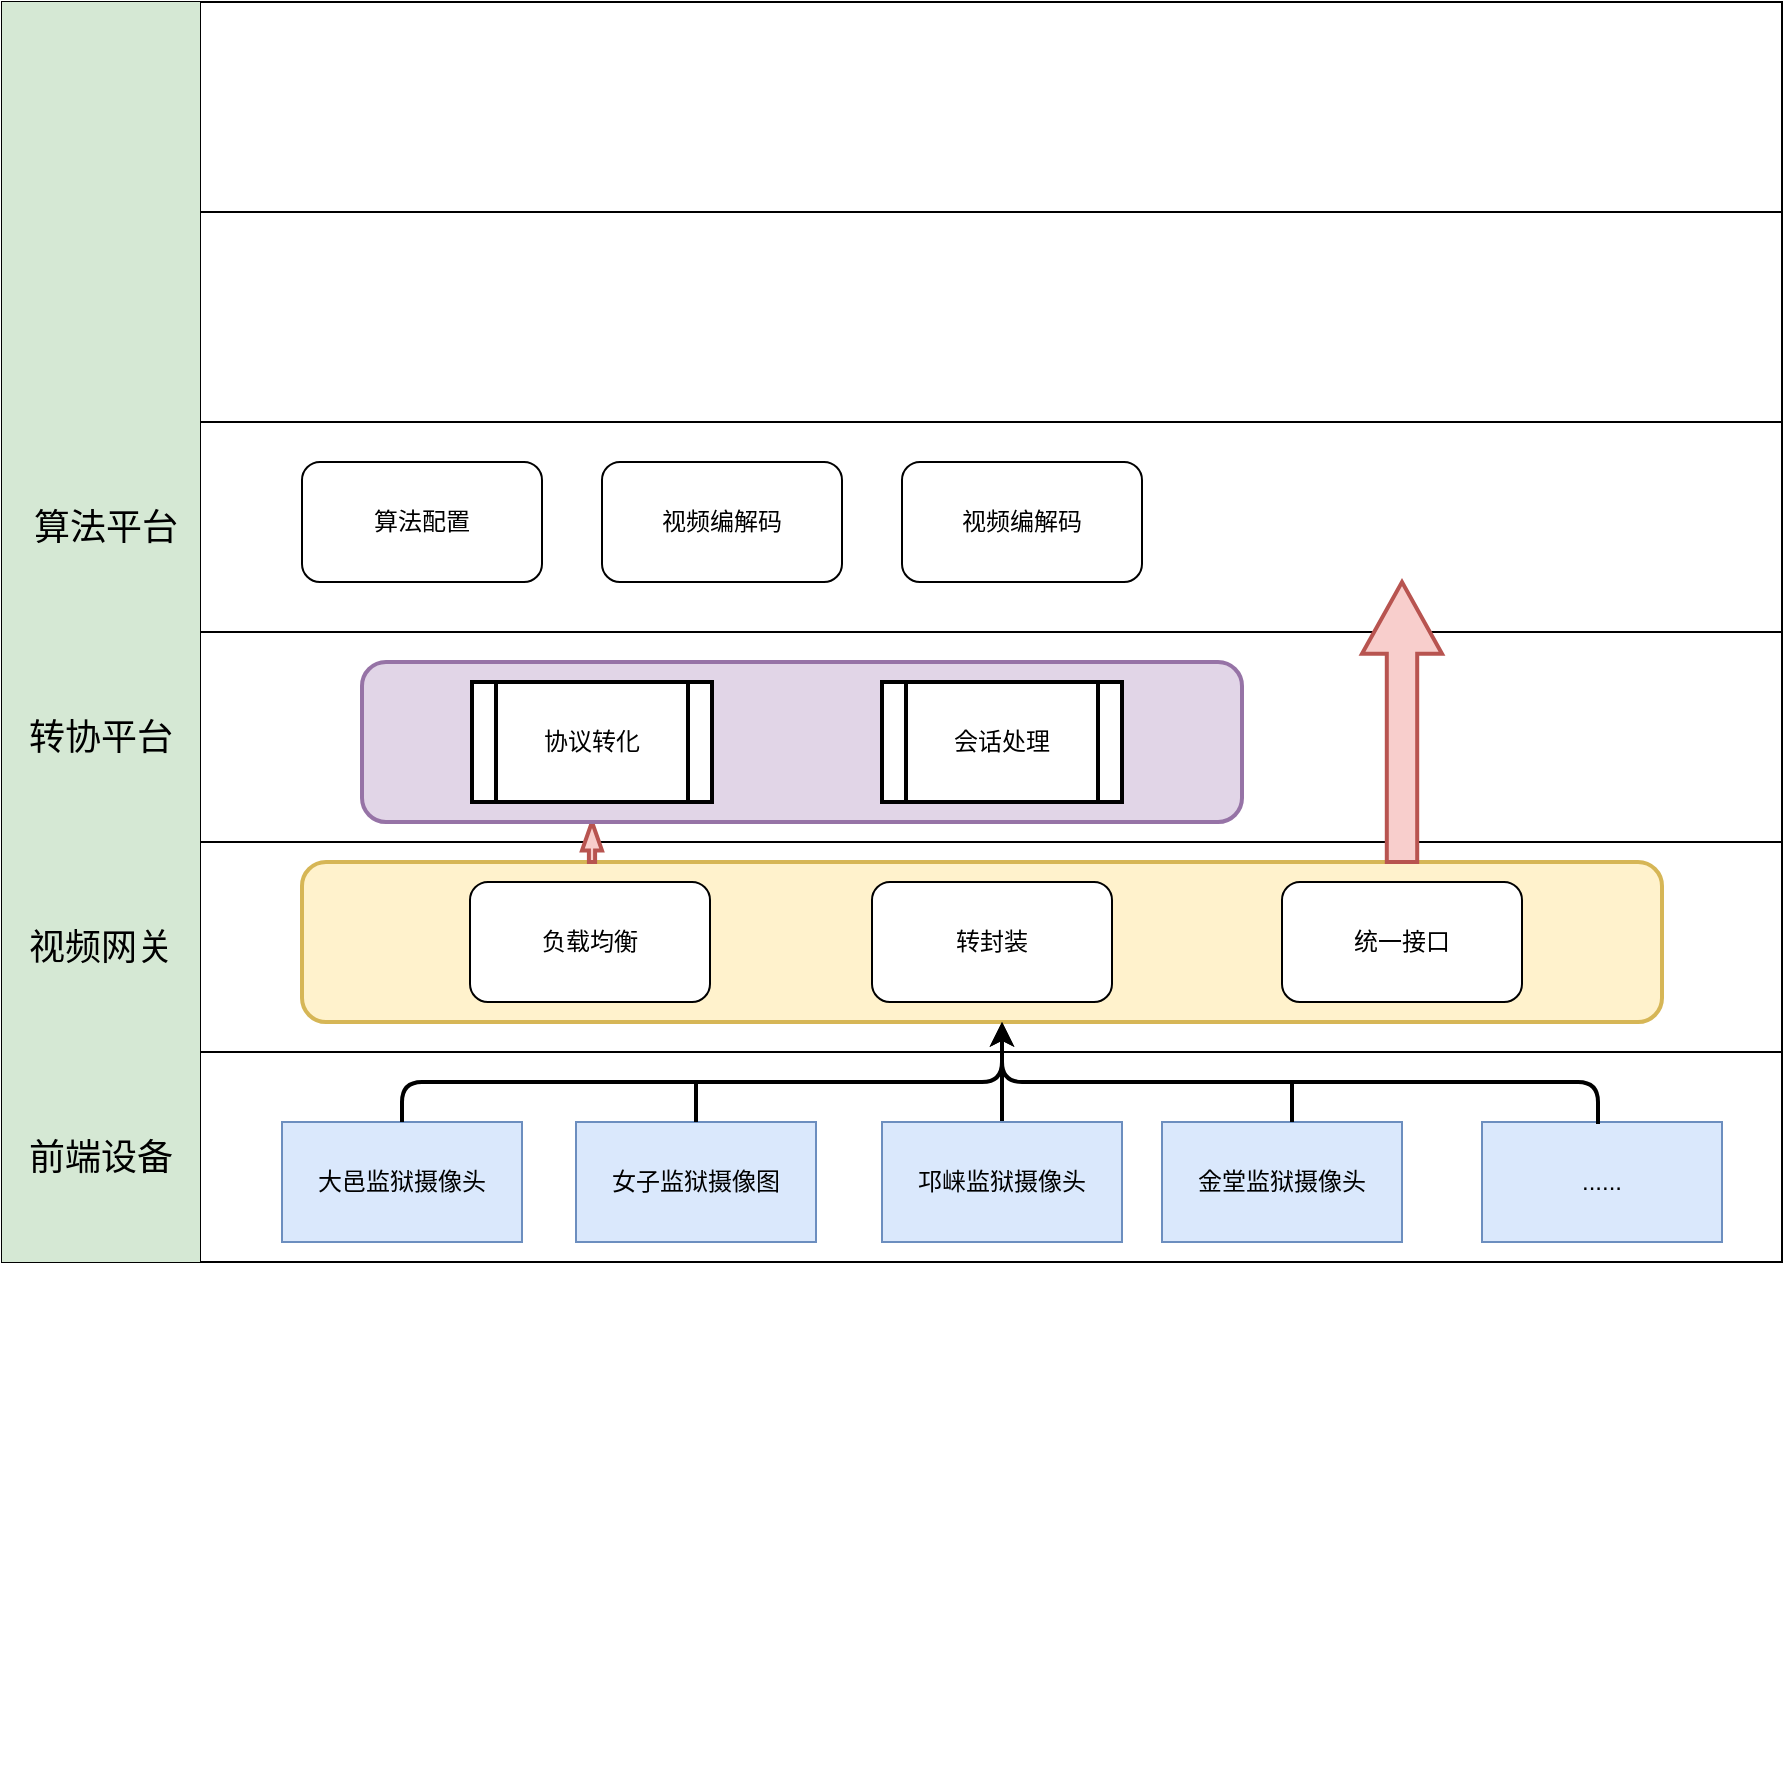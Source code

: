 <mxfile version="14.2.7" type="github">
  <diagram id="D-2z_8_pgRPWBL79dO9q" name="Page-1">
    <mxGraphModel dx="1678" dy="905" grid="1" gridSize="10" guides="1" tooltips="1" connect="1" arrows="1" fold="1" page="1" pageScale="1" pageWidth="827" pageHeight="1169" math="0" shadow="0">
      <root>
        <mxCell id="0" />
        <mxCell id="1" parent="0" />
        <mxCell id="4eO-JoHs9PXRpzJO3EP--6" value="" style="shape=table;html=1;whiteSpace=wrap;startSize=0;container=1;collapsible=0;childLayout=tableLayout;" vertex="1" parent="1">
          <mxGeometry x="60" y="70" width="890" height="630" as="geometry" />
        </mxCell>
        <mxCell id="4eO-JoHs9PXRpzJO3EP--7" value="" style="shape=partialRectangle;html=1;whiteSpace=wrap;collapsible=0;dropTarget=0;pointerEvents=0;top=0;left=0;bottom=0;right=0;points=[[0,0.5],[1,0.5]];portConstraint=eastwest;fillColor=none;sketch=0;" vertex="1" parent="4eO-JoHs9PXRpzJO3EP--6">
          <mxGeometry width="890" height="105" as="geometry" />
        </mxCell>
        <mxCell id="4eO-JoHs9PXRpzJO3EP--8" value="" style="shape=partialRectangle;html=1;whiteSpace=wrap;connectable=0;overflow=hidden;fillColor=#d5e8d4;top=0;left=0;bottom=0;right=0;strokeColor=#82b366;" vertex="1" parent="4eO-JoHs9PXRpzJO3EP--7">
          <mxGeometry width="99" height="105" as="geometry" />
        </mxCell>
        <mxCell id="4eO-JoHs9PXRpzJO3EP--9" value="" style="shape=partialRectangle;html=1;whiteSpace=wrap;connectable=0;overflow=hidden;fillColor=none;top=0;left=0;bottom=0;right=0;" vertex="1" parent="4eO-JoHs9PXRpzJO3EP--7">
          <mxGeometry x="99" width="791" height="105" as="geometry" />
        </mxCell>
        <mxCell id="4eO-JoHs9PXRpzJO3EP--10" value="" style="shape=partialRectangle;html=1;whiteSpace=wrap;collapsible=0;dropTarget=0;pointerEvents=0;fillColor=none;top=0;left=0;bottom=0;right=0;points=[[0,0.5],[1,0.5]];portConstraint=eastwest;" vertex="1" parent="4eO-JoHs9PXRpzJO3EP--6">
          <mxGeometry y="105" width="890" height="105" as="geometry" />
        </mxCell>
        <mxCell id="4eO-JoHs9PXRpzJO3EP--11" value="" style="shape=partialRectangle;html=1;whiteSpace=wrap;connectable=0;overflow=hidden;fillColor=#d5e8d4;top=0;left=0;bottom=0;right=0;strokeColor=#82b366;" vertex="1" parent="4eO-JoHs9PXRpzJO3EP--10">
          <mxGeometry width="99" height="105" as="geometry" />
        </mxCell>
        <mxCell id="4eO-JoHs9PXRpzJO3EP--12" value="" style="shape=partialRectangle;html=1;whiteSpace=wrap;connectable=0;overflow=hidden;fillColor=none;top=0;left=0;bottom=0;right=0;" vertex="1" parent="4eO-JoHs9PXRpzJO3EP--10">
          <mxGeometry x="99" width="791" height="105" as="geometry" />
        </mxCell>
        <mxCell id="4eO-JoHs9PXRpzJO3EP--13" value="" style="shape=partialRectangle;html=1;whiteSpace=wrap;collapsible=0;dropTarget=0;pointerEvents=0;fillColor=none;top=0;left=0;bottom=0;right=0;points=[[0,0.5],[1,0.5]];portConstraint=eastwest;" vertex="1" parent="4eO-JoHs9PXRpzJO3EP--6">
          <mxGeometry y="210" width="890" height="105" as="geometry" />
        </mxCell>
        <mxCell id="4eO-JoHs9PXRpzJO3EP--14" value="&lt;font style=&quot;font-size: 18px&quot;&gt;&amp;nbsp;算法平台&lt;/font&gt;" style="shape=partialRectangle;html=1;whiteSpace=wrap;connectable=0;overflow=hidden;fillColor=#d5e8d4;top=0;left=0;bottom=0;right=0;strokeColor=#82b366;" vertex="1" parent="4eO-JoHs9PXRpzJO3EP--13">
          <mxGeometry width="99" height="105" as="geometry" />
        </mxCell>
        <mxCell id="4eO-JoHs9PXRpzJO3EP--15" value="" style="shape=partialRectangle;html=1;whiteSpace=wrap;connectable=0;overflow=hidden;fillColor=none;top=0;left=0;bottom=0;right=0;" vertex="1" parent="4eO-JoHs9PXRpzJO3EP--13">
          <mxGeometry x="99" width="791" height="105" as="geometry" />
        </mxCell>
        <mxCell id="4eO-JoHs9PXRpzJO3EP--16" value="" style="shape=partialRectangle;html=1;whiteSpace=wrap;collapsible=0;dropTarget=0;pointerEvents=0;fillColor=none;top=0;left=0;bottom=0;right=0;points=[[0,0.5],[1,0.5]];portConstraint=eastwest;" vertex="1" parent="4eO-JoHs9PXRpzJO3EP--6">
          <mxGeometry y="315" width="890" height="105" as="geometry" />
        </mxCell>
        <mxCell id="4eO-JoHs9PXRpzJO3EP--17" value="&lt;font style=&quot;font-size: 18px&quot;&gt;转协平台&lt;/font&gt;" style="shape=partialRectangle;html=1;whiteSpace=wrap;connectable=0;overflow=hidden;fillColor=#d5e8d4;top=0;left=0;bottom=0;right=0;strokeColor=#82b366;" vertex="1" parent="4eO-JoHs9PXRpzJO3EP--16">
          <mxGeometry width="99" height="105" as="geometry" />
        </mxCell>
        <mxCell id="4eO-JoHs9PXRpzJO3EP--18" value="" style="shape=partialRectangle;html=1;whiteSpace=wrap;connectable=0;overflow=hidden;fillColor=none;top=0;left=0;bottom=0;right=0;" vertex="1" parent="4eO-JoHs9PXRpzJO3EP--16">
          <mxGeometry x="99" width="791" height="105" as="geometry" />
        </mxCell>
        <mxCell id="4eO-JoHs9PXRpzJO3EP--19" value="" style="shape=partialRectangle;html=1;whiteSpace=wrap;collapsible=0;dropTarget=0;pointerEvents=0;fillColor=none;top=0;left=0;bottom=0;right=0;points=[[0,0.5],[1,0.5]];portConstraint=eastwest;" vertex="1" parent="4eO-JoHs9PXRpzJO3EP--6">
          <mxGeometry y="420" width="890" height="105" as="geometry" />
        </mxCell>
        <mxCell id="4eO-JoHs9PXRpzJO3EP--20" value="&lt;font style=&quot;font-size: 18px&quot;&gt;视频网关&lt;/font&gt;" style="shape=partialRectangle;html=1;whiteSpace=wrap;connectable=0;overflow=hidden;fillColor=#d5e8d4;top=0;left=0;bottom=0;right=0;strokeColor=#82b366;" vertex="1" parent="4eO-JoHs9PXRpzJO3EP--19">
          <mxGeometry width="99" height="105" as="geometry" />
        </mxCell>
        <mxCell id="4eO-JoHs9PXRpzJO3EP--21" value="" style="shape=partialRectangle;html=1;whiteSpace=wrap;connectable=0;overflow=hidden;fillColor=none;top=0;left=0;bottom=0;right=0;" vertex="1" parent="4eO-JoHs9PXRpzJO3EP--19">
          <mxGeometry x="99" width="791" height="105" as="geometry" />
        </mxCell>
        <mxCell id="4eO-JoHs9PXRpzJO3EP--22" value="" style="shape=partialRectangle;html=1;whiteSpace=wrap;collapsible=0;dropTarget=0;pointerEvents=0;fillColor=none;top=0;left=0;bottom=0;right=0;points=[[0,0.5],[1,0.5]];portConstraint=eastwest;" vertex="1" parent="4eO-JoHs9PXRpzJO3EP--6">
          <mxGeometry y="525" width="890" height="105" as="geometry" />
        </mxCell>
        <mxCell id="4eO-JoHs9PXRpzJO3EP--23" value="&lt;font style=&quot;font-size: 18px&quot;&gt;前端设备&lt;/font&gt;" style="shape=partialRectangle;html=1;whiteSpace=wrap;connectable=0;overflow=hidden;fillColor=#d5e8d4;top=0;left=0;bottom=0;right=0;strokeColor=#82b366;" vertex="1" parent="4eO-JoHs9PXRpzJO3EP--22">
          <mxGeometry width="99" height="105" as="geometry" />
        </mxCell>
        <mxCell id="4eO-JoHs9PXRpzJO3EP--24" value="" style="shape=partialRectangle;html=1;whiteSpace=wrap;connectable=0;overflow=hidden;fillColor=none;top=0;left=0;bottom=0;right=0;" vertex="1" parent="4eO-JoHs9PXRpzJO3EP--22">
          <mxGeometry x="99" width="791" height="105" as="geometry" />
        </mxCell>
        <mxCell id="4eO-JoHs9PXRpzJO3EP--25" value="" style="group" vertex="1" connectable="0" parent="1">
          <mxGeometry x="180" y="680" width="560" height="275" as="geometry" />
        </mxCell>
        <mxCell id="4eO-JoHs9PXRpzJO3EP--1" value="大邑监狱摄像头" style="rounded=0;whiteSpace=wrap;html=1;fillColor=#dae8fc;strokeColor=#6c8ebf;" vertex="1" parent="4eO-JoHs9PXRpzJO3EP--25">
          <mxGeometry x="20" y="-50" width="120" height="60" as="geometry" />
        </mxCell>
        <mxCell id="4eO-JoHs9PXRpzJO3EP--2" value="女子监狱摄像图" style="rounded=0;whiteSpace=wrap;html=1;fillColor=#dae8fc;strokeColor=#6c8ebf;" vertex="1" parent="4eO-JoHs9PXRpzJO3EP--25">
          <mxGeometry x="167" y="-50" width="120" height="60" as="geometry" />
        </mxCell>
        <mxCell id="4eO-JoHs9PXRpzJO3EP--4" value="金堂监狱摄像头" style="rounded=0;whiteSpace=wrap;html=1;fillColor=#dae8fc;strokeColor=#6c8ebf;" vertex="1" parent="4eO-JoHs9PXRpzJO3EP--25">
          <mxGeometry x="460" y="-50" width="120" height="60" as="geometry" />
        </mxCell>
        <mxCell id="4eO-JoHs9PXRpzJO3EP--37" value="" style="line;strokeWidth=2;direction=south;html=1;perimeter=backbonePerimeter;points=[];outlineConnect=0;" vertex="1" parent="4eO-JoHs9PXRpzJO3EP--25">
          <mxGeometry x="222" y="-70" width="10" height="20" as="geometry" />
        </mxCell>
        <mxCell id="4eO-JoHs9PXRpzJO3EP--34" value="......" style="rounded=0;whiteSpace=wrap;html=1;fillColor=#dae8fc;strokeColor=#6c8ebf;" vertex="1" parent="1">
          <mxGeometry x="800" y="630" width="120" height="60" as="geometry" />
        </mxCell>
        <mxCell id="4eO-JoHs9PXRpzJO3EP--41" value="" style="line;strokeWidth=2;direction=south;html=1;perimeter=backbonePerimeter;points=[];outlineConnect=0;" vertex="1" parent="1">
          <mxGeometry x="700" y="610" width="10" height="20" as="geometry" />
        </mxCell>
        <mxCell id="4eO-JoHs9PXRpzJO3EP--42" value="" style="rounded=1;whiteSpace=wrap;html=1;strokeWidth=2;fillColor=#fff2cc;strokeColor=#d6b656;" vertex="1" parent="1">
          <mxGeometry x="210" y="500" width="680" height="80" as="geometry" />
        </mxCell>
        <mxCell id="4eO-JoHs9PXRpzJO3EP--31" value="负载均衡" style="rounded=1;whiteSpace=wrap;html=1;" vertex="1" parent="1">
          <mxGeometry x="294" y="510" width="120" height="60" as="geometry" />
        </mxCell>
        <mxCell id="4eO-JoHs9PXRpzJO3EP--32" value="转封装" style="rounded=1;whiteSpace=wrap;html=1;" vertex="1" parent="1">
          <mxGeometry x="495" y="510" width="120" height="60" as="geometry" />
        </mxCell>
        <mxCell id="4eO-JoHs9PXRpzJO3EP--33" value="统一接口" style="rounded=1;whiteSpace=wrap;html=1;" vertex="1" parent="1">
          <mxGeometry x="700" y="510" width="120" height="60" as="geometry" />
        </mxCell>
        <mxCell id="4eO-JoHs9PXRpzJO3EP--43" value="" style="edgeStyle=segmentEdgeStyle;endArrow=classic;html=1;exitX=0.5;exitY=0;exitDx=0;exitDy=0;strokeWidth=2;" edge="1" parent="1" source="4eO-JoHs9PXRpzJO3EP--1">
          <mxGeometry width="50" height="50" relative="1" as="geometry">
            <mxPoint x="500" y="630" as="sourcePoint" />
            <mxPoint x="560" y="580" as="targetPoint" />
            <Array as="points">
              <mxPoint x="260" y="610" />
              <mxPoint x="560" y="610" />
              <mxPoint x="560" y="580" />
            </Array>
          </mxGeometry>
        </mxCell>
        <mxCell id="4eO-JoHs9PXRpzJO3EP--44" value="" style="edgeStyle=segmentEdgeStyle;endArrow=classic;html=1;strokeWidth=2;" edge="1" parent="1">
          <mxGeometry width="50" height="50" relative="1" as="geometry">
            <mxPoint x="858" y="631" as="sourcePoint" />
            <mxPoint x="560" y="580" as="targetPoint" />
            <Array as="points">
              <mxPoint x="858" y="631" />
              <mxPoint x="858" y="610" />
              <mxPoint x="560" y="610" />
            </Array>
          </mxGeometry>
        </mxCell>
        <mxCell id="4eO-JoHs9PXRpzJO3EP--67" value="" style="endArrow=none;html=1;strokeWidth=2;" edge="1" parent="1" source="4eO-JoHs9PXRpzJO3EP--3">
          <mxGeometry width="50" height="50" relative="1" as="geometry">
            <mxPoint x="490" y="640" as="sourcePoint" />
            <mxPoint x="560" y="600" as="targetPoint" />
          </mxGeometry>
        </mxCell>
        <mxCell id="4eO-JoHs9PXRpzJO3EP--3" value="邛崃监狱摄像头" style="rounded=0;whiteSpace=wrap;html=1;fillColor=#dae8fc;strokeColor=#6c8ebf;" vertex="1" parent="1">
          <mxGeometry x="500" y="630" width="120" height="60" as="geometry" />
        </mxCell>
        <mxCell id="4eO-JoHs9PXRpzJO3EP--72" value="" style="verticalLabelPosition=bottom;verticalAlign=top;html=1;strokeWidth=2;shape=mxgraph.arrows2.arrow;dy=0.69;dx=14.23;notch=0;sketch=0;fillColor=#f8cecc;direction=north;strokeColor=#b85450;" vertex="1" parent="1">
          <mxGeometry x="350" y="480" width="10" height="20" as="geometry" />
        </mxCell>
        <mxCell id="4eO-JoHs9PXRpzJO3EP--73" value="" style="rounded=1;whiteSpace=wrap;html=1;strokeWidth=2;fillColor=#e1d5e7;strokeColor=#9673a6;" vertex="1" parent="1">
          <mxGeometry x="240" y="400" width="440" height="80" as="geometry" />
        </mxCell>
        <mxCell id="4eO-JoHs9PXRpzJO3EP--71" value="会话处理" style="shape=process;whiteSpace=wrap;html=1;backgroundOutline=1;sketch=0;strokeWidth=2;" vertex="1" parent="1">
          <mxGeometry x="500" y="410" width="120" height="60" as="geometry" />
        </mxCell>
        <mxCell id="4eO-JoHs9PXRpzJO3EP--74" value="" style="verticalLabelPosition=bottom;verticalAlign=top;html=1;strokeWidth=2;shape=mxgraph.arrows2.arrow;dy=0.62;dx=35.86;notch=0;sketch=0;fillColor=#f8cecc;direction=north;strokeColor=#b85450;" vertex="1" parent="1">
          <mxGeometry x="740" y="360" width="40" height="140" as="geometry" />
        </mxCell>
        <mxCell id="4eO-JoHs9PXRpzJO3EP--70" value="协议转化" style="shape=process;whiteSpace=wrap;html=1;backgroundOutline=1;sketch=0;strokeWidth=2;" vertex="1" parent="1">
          <mxGeometry x="295" y="410" width="120" height="60" as="geometry" />
        </mxCell>
        <mxCell id="4eO-JoHs9PXRpzJO3EP--76" value="算法配置" style="rounded=1;whiteSpace=wrap;html=1;" vertex="1" parent="1">
          <mxGeometry x="210" y="300" width="120" height="60" as="geometry" />
        </mxCell>
        <mxCell id="4eO-JoHs9PXRpzJO3EP--77" value="视频编解码" style="rounded=1;whiteSpace=wrap;html=1;" vertex="1" parent="1">
          <mxGeometry x="360" y="300" width="120" height="60" as="geometry" />
        </mxCell>
        <mxCell id="4eO-JoHs9PXRpzJO3EP--78" value="视频编解码" style="rounded=1;whiteSpace=wrap;html=1;" vertex="1" parent="1">
          <mxGeometry x="510" y="300" width="120" height="60" as="geometry" />
        </mxCell>
      </root>
    </mxGraphModel>
  </diagram>
</mxfile>
